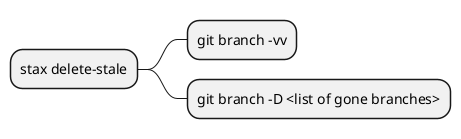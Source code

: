 @startmindmap
+ stax delete-stale
++ git branch -vv
++ git branch -D <list of gone branches>
@endmindmap
